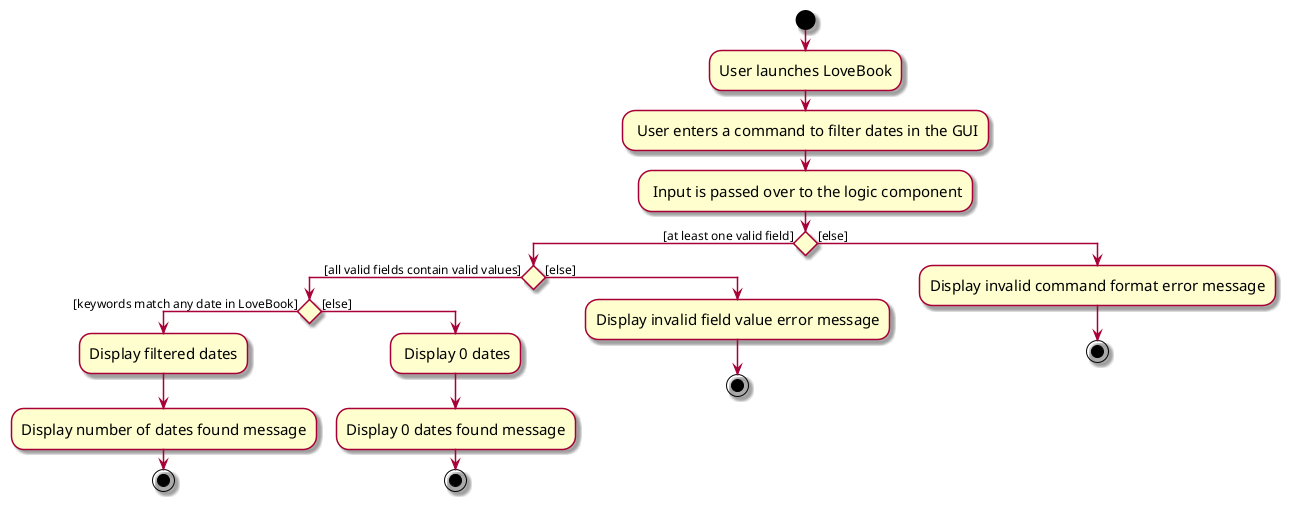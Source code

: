 @startuml
skin rose
skinparam ActivityFontSize 15
skinparam ArrowFontSize 12
start
:User launches LoveBook;

: User enters a command to filter dates in the GUI;

: Input is passed over to the logic component;

if () then ([at least one valid field])
        if () then ([all valid fields contain valid values])
            if () then ([keywords match any date in LoveBook])
                :Display filtered dates;
                :Display number of dates found message;
                stop
            else ([else])
                : Display 0 dates;
                :Display 0 dates found message;
                stop
            endif
        else ([else])
            :Display invalid field value error message;
            stop
        endif
else ([else])
    :Display invalid command format error message;
    stop
endif
@enduml
